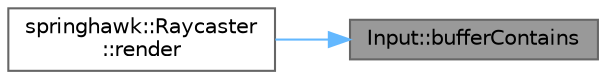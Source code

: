 digraph "Input::bufferContains"
{
 // LATEX_PDF_SIZE
  bgcolor="transparent";
  edge [fontname=Helvetica,fontsize=10,labelfontname=Helvetica,labelfontsize=10];
  node [fontname=Helvetica,fontsize=10,shape=box,height=0.2,width=0.4];
  rankdir="RL";
  Node1 [id="Node000001",label="Input::bufferContains",height=0.2,width=0.4,color="gray40", fillcolor="grey60", style="filled", fontcolor="black",tooltip=" "];
  Node1 -> Node2 [id="edge2_Node000001_Node000002",dir="back",color="steelblue1",style="solid",tooltip=" "];
  Node2 [id="Node000002",label="springhawk::Raycaster\l::render",height=0.2,width=0.4,color="grey40", fillcolor="white", style="filled",URL="$classspringhawk_1_1_raycaster.html#a648ca38a5a9c1a21f9228f31c7b2d439",tooltip=" "];
}
